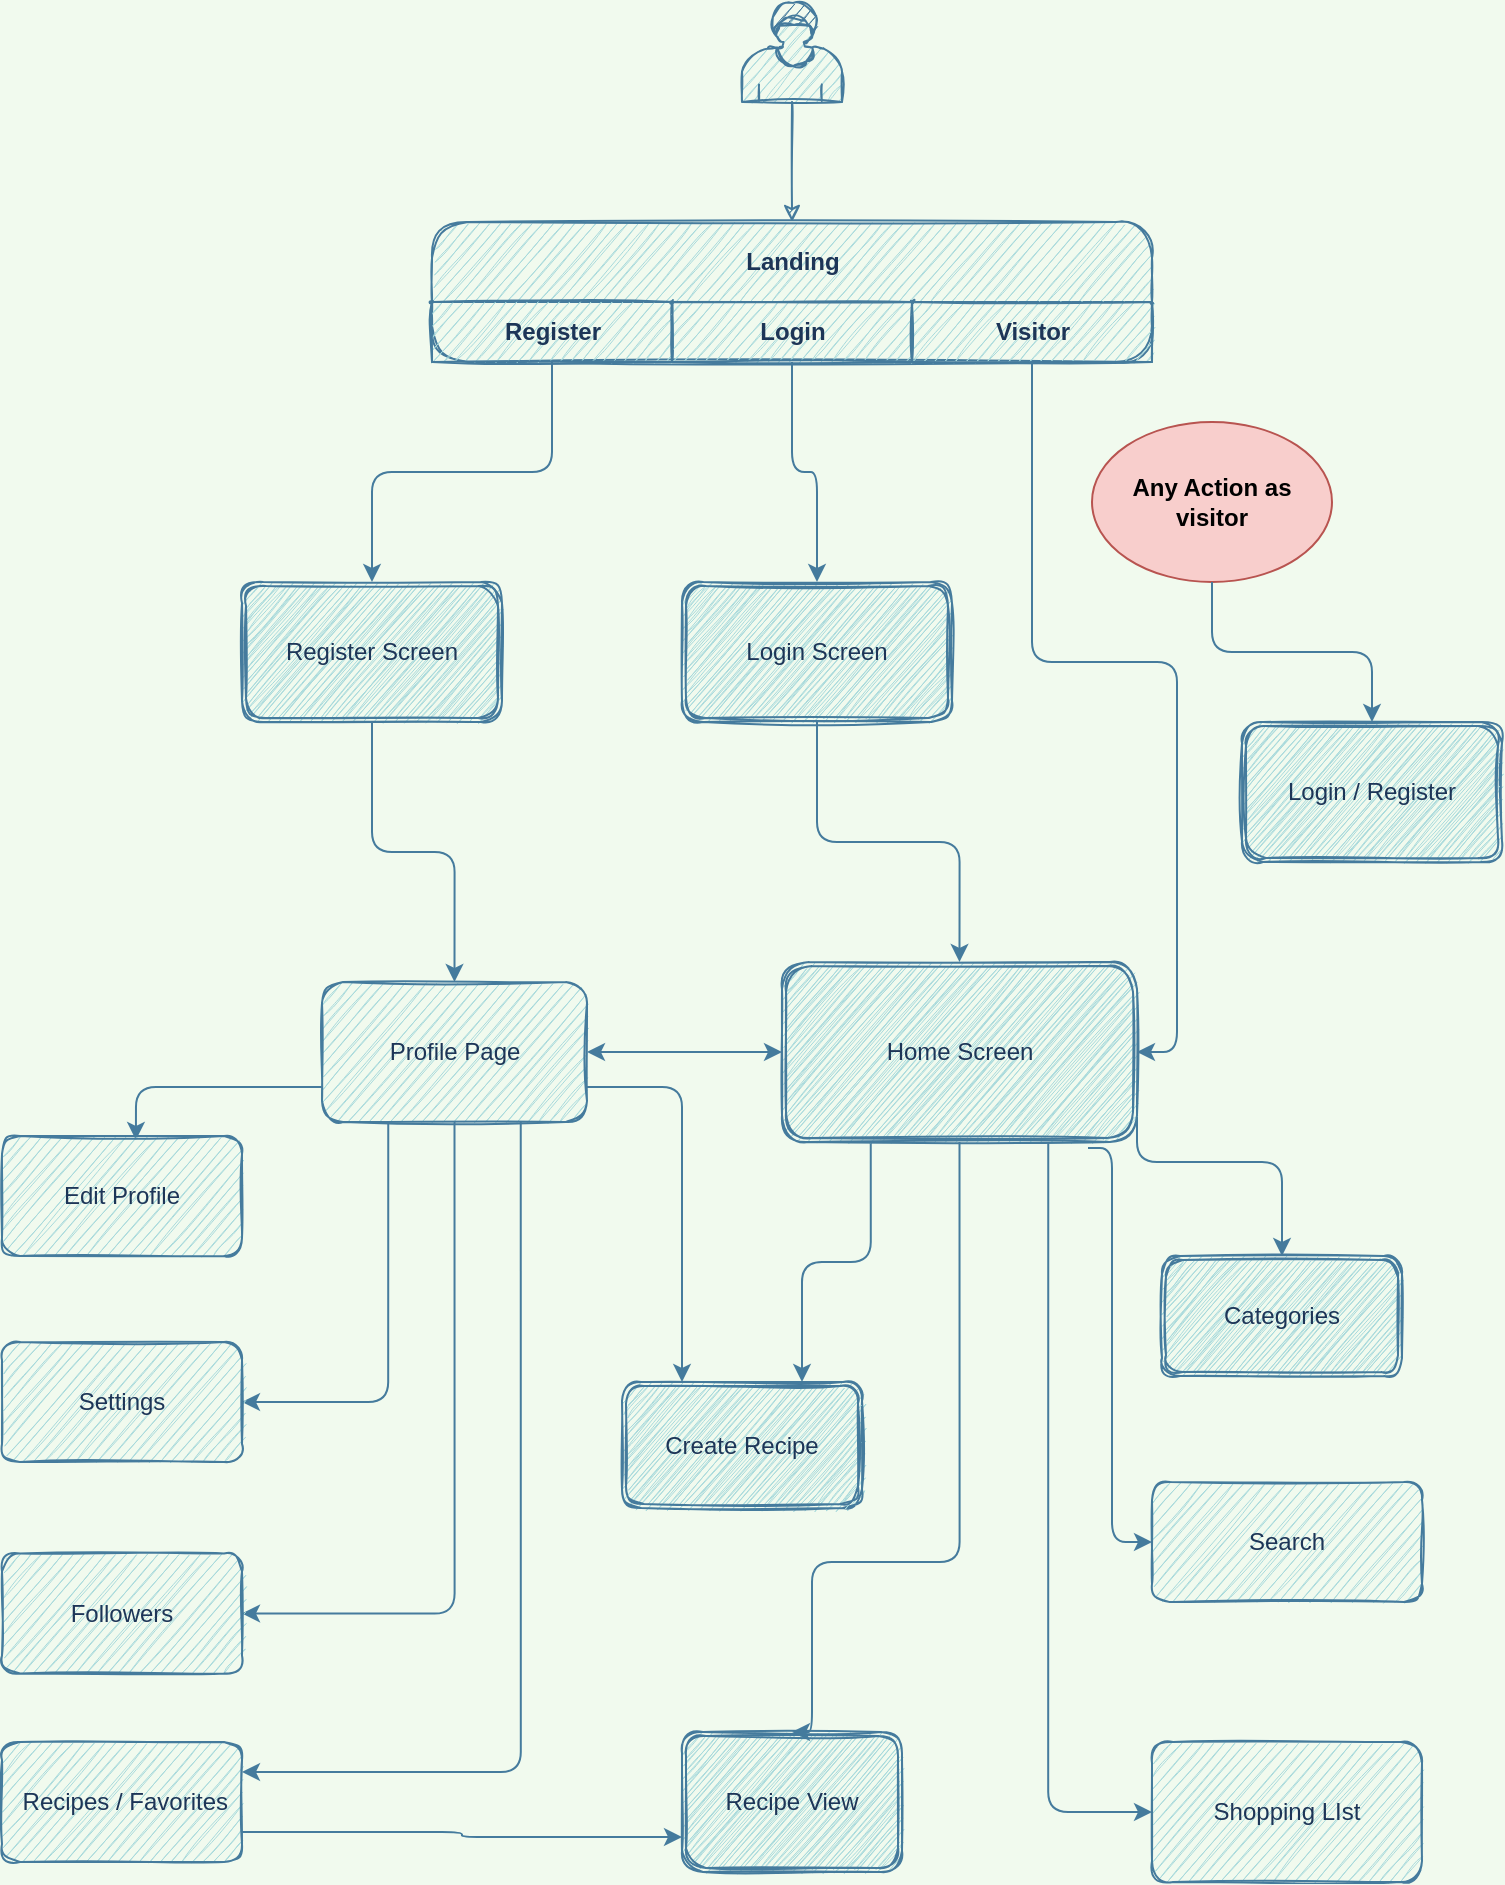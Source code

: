 <mxfile version="13.6.6" type="github">
  <diagram id="USz8J7I-ht4zd4dBjLy9" name="Page-1">
    <mxGraphModel dx="1368" dy="894" grid="1" gridSize="10" guides="1" tooltips="1" connect="1" arrows="1" fold="1" page="1" pageScale="1" pageWidth="827" pageHeight="1169" background="#F1FAEE" math="0" shadow="0">
      <root>
        <mxCell id="0" />
        <mxCell id="1" parent="0" />
        <mxCell id="DGq0Une7e1OvOupMApqY-91" value="" style="ellipse;whiteSpace=wrap;html=1;rounded=0;sketch=0;strokeColor=#b85450;fillColor=#f8cecc;" vertex="1" parent="1">
          <mxGeometry x="585" y="250" width="120" height="80" as="geometry" />
        </mxCell>
        <mxCell id="aRtYZ-7rfq8yZjBKaXHR-48" style="edgeStyle=orthogonalEdgeStyle;orthogonalLoop=1;jettySize=auto;html=1;sketch=1;labelBackgroundColor=#F1FAEE;strokeColor=#457B9D;fontColor=#1D3557;curved=1;" parent="1" source="aRtYZ-7rfq8yZjBKaXHR-42" target="aRtYZ-7rfq8yZjBKaXHR-43" edge="1">
          <mxGeometry relative="1" as="geometry" />
        </mxCell>
        <mxCell id="aRtYZ-7rfq8yZjBKaXHR-42" value="" style="shape=mxgraph.bpmn.user_task;html=1;outlineConnect=0;sketch=1;fillColor=#A8DADC;strokeColor=#457B9D;fontColor=#1D3557;rounded=1;" parent="1" vertex="1">
          <mxGeometry x="410" y="40" width="50" height="50" as="geometry" />
        </mxCell>
        <mxCell id="DGq0Une7e1OvOupMApqY-87" style="edgeStyle=orthogonalEdgeStyle;rounded=1;sketch=0;orthogonalLoop=1;jettySize=auto;html=1;exitX=0.5;exitY=1;exitDx=0;exitDy=0;entryX=0.5;entryY=0;entryDx=0;entryDy=0;strokeColor=#457B9D;fillColor=#A8DADC;fontColor=#1D3557;" edge="1" parent="1" source="aRtYZ-7rfq8yZjBKaXHR-54" target="DGq0Une7e1OvOupMApqY-56">
          <mxGeometry relative="1" as="geometry" />
        </mxCell>
        <mxCell id="aRtYZ-7rfq8yZjBKaXHR-54" value="Login Screen" style="shape=ext;double=1;whiteSpace=wrap;html=1;sketch=1;fillColor=#A8DADC;strokeColor=#457B9D;fontColor=#1D3557;rounded=1;" parent="1" vertex="1">
          <mxGeometry x="380" y="330" width="135" height="70" as="geometry" />
        </mxCell>
        <mxCell id="DGq0Une7e1OvOupMApqY-78" style="edgeStyle=orthogonalEdgeStyle;rounded=1;sketch=0;orthogonalLoop=1;jettySize=auto;html=1;entryX=0.5;entryY=0;entryDx=0;entryDy=0;strokeColor=#457B9D;fillColor=#A8DADC;fontColor=#1D3557;" edge="1" parent="1" source="aRtYZ-7rfq8yZjBKaXHR-55" target="DGq0Une7e1OvOupMApqY-7">
          <mxGeometry relative="1" as="geometry" />
        </mxCell>
        <mxCell id="aRtYZ-7rfq8yZjBKaXHR-55" value="Register Screen" style="shape=ext;double=1;whiteSpace=wrap;html=1;sketch=1;fillColor=#A8DADC;strokeColor=#457B9D;fontColor=#1D3557;rounded=1;" parent="1" vertex="1">
          <mxGeometry x="160" y="330" width="130" height="70" as="geometry" />
        </mxCell>
        <mxCell id="DGq0Une7e1OvOupMApqY-80" style="edgeStyle=orthogonalEdgeStyle;rounded=1;sketch=0;orthogonalLoop=1;jettySize=auto;html=1;exitX=0;exitY=0.75;exitDx=0;exitDy=0;entryX=0.558;entryY=0.033;entryDx=0;entryDy=0;entryPerimeter=0;strokeColor=#457B9D;fillColor=#A8DADC;fontColor=#1D3557;" edge="1" parent="1" source="DGq0Une7e1OvOupMApqY-7" target="DGq0Une7e1OvOupMApqY-22">
          <mxGeometry relative="1" as="geometry" />
        </mxCell>
        <mxCell id="DGq0Une7e1OvOupMApqY-81" style="edgeStyle=orthogonalEdgeStyle;rounded=1;sketch=0;orthogonalLoop=1;jettySize=auto;html=1;exitX=0.25;exitY=1;exitDx=0;exitDy=0;entryX=1;entryY=0.5;entryDx=0;entryDy=0;strokeColor=#457B9D;fillColor=#A8DADC;fontColor=#1D3557;" edge="1" parent="1" source="DGq0Une7e1OvOupMApqY-7" target="DGq0Une7e1OvOupMApqY-26">
          <mxGeometry relative="1" as="geometry" />
        </mxCell>
        <mxCell id="DGq0Une7e1OvOupMApqY-82" style="edgeStyle=orthogonalEdgeStyle;rounded=1;sketch=0;orthogonalLoop=1;jettySize=auto;html=1;exitX=0.5;exitY=1;exitDx=0;exitDy=0;entryX=1;entryY=0.5;entryDx=0;entryDy=0;strokeColor=#457B9D;fillColor=#A8DADC;fontColor=#1D3557;" edge="1" parent="1" source="DGq0Une7e1OvOupMApqY-7" target="DGq0Une7e1OvOupMApqY-16">
          <mxGeometry relative="1" as="geometry" />
        </mxCell>
        <mxCell id="DGq0Une7e1OvOupMApqY-83" style="edgeStyle=orthogonalEdgeStyle;rounded=1;sketch=0;orthogonalLoop=1;jettySize=auto;html=1;exitX=0.75;exitY=1;exitDx=0;exitDy=0;entryX=1;entryY=0.25;entryDx=0;entryDy=0;strokeColor=#457B9D;fillColor=#A8DADC;fontColor=#1D3557;" edge="1" parent="1" source="DGq0Une7e1OvOupMApqY-7" target="DGq0Une7e1OvOupMApqY-14">
          <mxGeometry relative="1" as="geometry" />
        </mxCell>
        <mxCell id="DGq0Une7e1OvOupMApqY-94" style="edgeStyle=orthogonalEdgeStyle;rounded=1;sketch=0;orthogonalLoop=1;jettySize=auto;html=1;exitX=1;exitY=0.75;exitDx=0;exitDy=0;entryX=0.25;entryY=0;entryDx=0;entryDy=0;strokeColor=#457B9D;fillColor=#A8DADC;fontColor=#1D3557;" edge="1" parent="1" source="DGq0Une7e1OvOupMApqY-7" target="DGq0Une7e1OvOupMApqY-61">
          <mxGeometry relative="1" as="geometry" />
        </mxCell>
        <mxCell id="DGq0Une7e1OvOupMApqY-7" value="Profile Page" style="whiteSpace=wrap;html=1;sketch=1;fillColor=#A8DADC;strokeColor=#457B9D;fontColor=#1D3557;rounded=1;" vertex="1" parent="1">
          <mxGeometry x="200" y="530" width="132.5" height="70" as="geometry" />
        </mxCell>
        <mxCell id="DGq0Une7e1OvOupMApqY-10" value="Search" style="whiteSpace=wrap;html=1;sketch=1;fillColor=#A8DADC;strokeColor=#457B9D;fontColor=#1D3557;rounded=1;" vertex="1" parent="1">
          <mxGeometry x="615" y="780" width="135" height="60" as="geometry" />
        </mxCell>
        <mxCell id="DGq0Une7e1OvOupMApqY-93" style="edgeStyle=orthogonalEdgeStyle;rounded=1;sketch=0;orthogonalLoop=1;jettySize=auto;html=1;exitX=1;exitY=0.75;exitDx=0;exitDy=0;entryX=0;entryY=0.75;entryDx=0;entryDy=0;strokeColor=#457B9D;fillColor=#A8DADC;fontColor=#1D3557;" edge="1" parent="1" source="DGq0Une7e1OvOupMApqY-14" target="DGq0Une7e1OvOupMApqY-33">
          <mxGeometry relative="1" as="geometry" />
        </mxCell>
        <mxCell id="DGq0Une7e1OvOupMApqY-14" value="&amp;nbsp;Recipes / Favorites" style="whiteSpace=wrap;html=1;sketch=1;fillColor=#A8DADC;strokeColor=#457B9D;fontColor=#1D3557;rounded=1;" vertex="1" parent="1">
          <mxGeometry x="40" y="910" width="120" height="60" as="geometry" />
        </mxCell>
        <mxCell id="DGq0Une7e1OvOupMApqY-16" value="Followers" style="whiteSpace=wrap;html=1;sketch=1;fillColor=#A8DADC;strokeColor=#457B9D;fontColor=#1D3557;rounded=1;" vertex="1" parent="1">
          <mxGeometry x="40" y="815.75" width="120" height="60" as="geometry" />
        </mxCell>
        <mxCell id="DGq0Une7e1OvOupMApqY-22" value="Edit Profile" style="whiteSpace=wrap;html=1;sketch=1;fillColor=#A8DADC;strokeColor=#457B9D;fontColor=#1D3557;rounded=1;" vertex="1" parent="1">
          <mxGeometry x="40" y="607" width="120" height="60" as="geometry" />
        </mxCell>
        <mxCell id="DGq0Une7e1OvOupMApqY-26" value="Settings" style="whiteSpace=wrap;html=1;sketch=1;fillColor=#A8DADC;strokeColor=#457B9D;fontColor=#1D3557;rounded=1;" vertex="1" parent="1">
          <mxGeometry x="40" y="710" width="120" height="60" as="geometry" />
        </mxCell>
        <mxCell id="DGq0Une7e1OvOupMApqY-28" value="Categories" style="shape=ext;double=1;whiteSpace=wrap;html=1;sketch=1;fillColor=#A8DADC;strokeColor=#457B9D;fontColor=#1D3557;rounded=1;" vertex="1" parent="1">
          <mxGeometry x="620" y="667" width="120" height="60" as="geometry" />
        </mxCell>
        <mxCell id="DGq0Une7e1OvOupMApqY-33" value="Recipe View" style="shape=ext;double=1;whiteSpace=wrap;html=1;sketch=1;fillColor=#A8DADC;strokeColor=#457B9D;fontColor=#1D3557;rounded=1;" vertex="1" parent="1">
          <mxGeometry x="380" y="905" width="110" height="70" as="geometry" />
        </mxCell>
        <mxCell id="DGq0Une7e1OvOupMApqY-95" style="edgeStyle=orthogonalEdgeStyle;rounded=1;sketch=0;orthogonalLoop=1;jettySize=auto;html=1;exitX=0.25;exitY=1;exitDx=0;exitDy=0;entryX=0.75;entryY=0;entryDx=0;entryDy=0;strokeColor=#457B9D;fillColor=#A8DADC;fontColor=#1D3557;" edge="1" parent="1" source="DGq0Une7e1OvOupMApqY-56" target="DGq0Une7e1OvOupMApqY-61">
          <mxGeometry relative="1" as="geometry" />
        </mxCell>
        <mxCell id="DGq0Une7e1OvOupMApqY-96" style="edgeStyle=orthogonalEdgeStyle;rounded=1;sketch=0;orthogonalLoop=1;jettySize=auto;html=1;exitX=0.5;exitY=1;exitDx=0;exitDy=0;entryX=0.5;entryY=0;entryDx=0;entryDy=0;strokeColor=#457B9D;fillColor=#A8DADC;fontColor=#1D3557;" edge="1" parent="1" source="DGq0Une7e1OvOupMApqY-56" target="DGq0Une7e1OvOupMApqY-33">
          <mxGeometry relative="1" as="geometry">
            <Array as="points">
              <mxPoint x="519" y="820" />
              <mxPoint x="445" y="820" />
            </Array>
          </mxGeometry>
        </mxCell>
        <mxCell id="DGq0Une7e1OvOupMApqY-97" style="edgeStyle=orthogonalEdgeStyle;rounded=1;sketch=0;orthogonalLoop=1;jettySize=auto;html=1;exitX=1;exitY=0.75;exitDx=0;exitDy=0;entryX=0.5;entryY=0;entryDx=0;entryDy=0;strokeColor=#457B9D;fillColor=#A8DADC;fontColor=#1D3557;" edge="1" parent="1" source="DGq0Une7e1OvOupMApqY-56" target="DGq0Une7e1OvOupMApqY-28">
          <mxGeometry relative="1" as="geometry">
            <Array as="points">
              <mxPoint x="608" y="620" />
              <mxPoint x="680" y="620" />
            </Array>
          </mxGeometry>
        </mxCell>
        <mxCell id="DGq0Une7e1OvOupMApqY-98" style="edgeStyle=orthogonalEdgeStyle;rounded=1;sketch=0;orthogonalLoop=1;jettySize=auto;html=1;exitX=0.75;exitY=1;exitDx=0;exitDy=0;entryX=0;entryY=0.5;entryDx=0;entryDy=0;strokeColor=#457B9D;fillColor=#A8DADC;fontColor=#1D3557;" edge="1" parent="1" source="DGq0Une7e1OvOupMApqY-56" target="DGq0Une7e1OvOupMApqY-84">
          <mxGeometry relative="1" as="geometry" />
        </mxCell>
        <mxCell id="DGq0Une7e1OvOupMApqY-99" style="edgeStyle=orthogonalEdgeStyle;rounded=1;sketch=0;orthogonalLoop=1;jettySize=auto;html=1;exitX=0.862;exitY=1.033;exitDx=0;exitDy=0;entryX=0;entryY=0.5;entryDx=0;entryDy=0;strokeColor=#457B9D;fillColor=#A8DADC;fontColor=#1D3557;exitPerimeter=0;" edge="1" parent="1" source="DGq0Une7e1OvOupMApqY-56" target="DGq0Une7e1OvOupMApqY-10">
          <mxGeometry relative="1" as="geometry">
            <Array as="points">
              <mxPoint x="595" y="613" />
              <mxPoint x="595" y="810" />
            </Array>
          </mxGeometry>
        </mxCell>
        <mxCell id="DGq0Une7e1OvOupMApqY-56" value="Home Screen" style="shape=ext;double=1;whiteSpace=wrap;html=1;sketch=1;fillColor=#A8DADC;strokeColor=#457B9D;fontColor=#1D3557;rounded=1;" vertex="1" parent="1">
          <mxGeometry x="430" y="520" width="177.5" height="90" as="geometry" />
        </mxCell>
        <mxCell id="DGq0Une7e1OvOupMApqY-61" value="Create Recipe" style="shape=ext;double=1;whiteSpace=wrap;html=1;sketch=1;fillColor=#A8DADC;strokeColor=#457B9D;fontColor=#1D3557;rounded=1;" vertex="1" parent="1">
          <mxGeometry x="350" y="730" width="120" height="63" as="geometry" />
        </mxCell>
        <mxCell id="DGq0Une7e1OvOupMApqY-68" value="Login / Register" style="shape=ext;double=1;whiteSpace=wrap;html=1;sketch=1;fillColor=#A8DADC;strokeColor=#457B9D;fontColor=#1D3557;rounded=1;" vertex="1" parent="1">
          <mxGeometry x="660" y="400" width="130" height="70" as="geometry" />
        </mxCell>
        <mxCell id="DGq0Une7e1OvOupMApqY-89" style="edgeStyle=orthogonalEdgeStyle;rounded=1;sketch=0;orthogonalLoop=1;jettySize=auto;html=1;exitX=0.5;exitY=1;exitDx=0;exitDy=0;entryX=0.5;entryY=0;entryDx=0;entryDy=0;strokeColor=#457B9D;fillColor=#A8DADC;fontColor=#1D3557;" edge="1" parent="1" source="DGq0Une7e1OvOupMApqY-91" target="DGq0Une7e1OvOupMApqY-68">
          <mxGeometry relative="1" as="geometry" />
        </mxCell>
        <mxCell id="DGq0Une7e1OvOupMApqY-70" value="Any Action as visitor" style="text;html=1;fillColor=#f8cecc;align=center;verticalAlign=middle;whiteSpace=wrap;rounded=0;sketch=0;rotation=0;fontStyle=1" vertex="1" parent="1">
          <mxGeometry x="600" y="270" width="90" height="40" as="geometry" />
        </mxCell>
        <mxCell id="DGq0Une7e1OvOupMApqY-77" style="edgeStyle=orthogonalEdgeStyle;rounded=1;sketch=0;orthogonalLoop=1;jettySize=auto;html=1;exitX=0.5;exitY=1;exitDx=0;exitDy=0;entryX=0.5;entryY=0;entryDx=0;entryDy=0;strokeColor=#457B9D;fillColor=#A8DADC;fontColor=#1D3557;" edge="1" parent="1" source="aRtYZ-7rfq8yZjBKaXHR-44" target="aRtYZ-7rfq8yZjBKaXHR-55">
          <mxGeometry relative="1" as="geometry" />
        </mxCell>
        <mxCell id="DGq0Une7e1OvOupMApqY-84" value="Shopping LIst" style="whiteSpace=wrap;html=1;sketch=1;fillColor=#A8DADC;strokeColor=#457B9D;fontColor=#1D3557;rounded=1;" vertex="1" parent="1">
          <mxGeometry x="615" y="910" width="135" height="70" as="geometry" />
        </mxCell>
        <mxCell id="DGq0Une7e1OvOupMApqY-85" value="" style="endArrow=classic;startArrow=classic;html=1;strokeColor=#457B9D;fillColor=#A8DADC;fontColor=#1D3557;entryX=0;entryY=0.5;entryDx=0;entryDy=0;exitX=1;exitY=0.5;exitDx=0;exitDy=0;" edge="1" parent="1" source="DGq0Une7e1OvOupMApqY-7" target="DGq0Une7e1OvOupMApqY-56">
          <mxGeometry width="50" height="50" relative="1" as="geometry">
            <mxPoint x="280" y="570" as="sourcePoint" />
            <mxPoint x="330" y="520" as="targetPoint" />
          </mxGeometry>
        </mxCell>
        <mxCell id="DGq0Une7e1OvOupMApqY-86" style="edgeStyle=orthogonalEdgeStyle;rounded=1;sketch=0;orthogonalLoop=1;jettySize=auto;html=1;exitX=0.5;exitY=1;exitDx=0;exitDy=0;entryX=0.5;entryY=0;entryDx=0;entryDy=0;strokeColor=#457B9D;fillColor=#A8DADC;fontColor=#1D3557;" edge="1" parent="1" source="aRtYZ-7rfq8yZjBKaXHR-45" target="aRtYZ-7rfq8yZjBKaXHR-54">
          <mxGeometry relative="1" as="geometry" />
        </mxCell>
        <mxCell id="DGq0Une7e1OvOupMApqY-88" style="edgeStyle=orthogonalEdgeStyle;rounded=1;sketch=0;orthogonalLoop=1;jettySize=auto;html=1;exitX=0.5;exitY=1;exitDx=0;exitDy=0;entryX=1;entryY=0.5;entryDx=0;entryDy=0;strokeColor=#457B9D;fillColor=#A8DADC;fontColor=#1D3557;" edge="1" parent="1" source="aRtYZ-7rfq8yZjBKaXHR-46" target="DGq0Une7e1OvOupMApqY-56">
          <mxGeometry relative="1" as="geometry" />
        </mxCell>
        <mxCell id="aRtYZ-7rfq8yZjBKaXHR-43" value="Landing" style="swimlane;html=1;childLayout=stackLayout;resizeParent=1;resizeParentMax=0;startSize=40;sketch=1;fillColor=#A8DADC;strokeColor=#457B9D;fontColor=#1D3557;rounded=1;" parent="1" vertex="1">
          <mxGeometry x="255" y="150" width="360" height="70" as="geometry" />
        </mxCell>
        <mxCell id="aRtYZ-7rfq8yZjBKaXHR-44" value="Register" style="swimlane;html=1;startSize=30;sketch=1;fillColor=#A8DADC;strokeColor=#457B9D;fontColor=#1D3557;rounded=1;" parent="aRtYZ-7rfq8yZjBKaXHR-43" vertex="1">
          <mxGeometry y="40" width="120" height="30" as="geometry" />
        </mxCell>
        <mxCell id="aRtYZ-7rfq8yZjBKaXHR-45" value="Login" style="swimlane;html=1;startSize=30;sketch=1;fillColor=#A8DADC;strokeColor=#457B9D;fontColor=#1D3557;rounded=1;" parent="aRtYZ-7rfq8yZjBKaXHR-43" vertex="1">
          <mxGeometry x="120" y="40" width="120" height="30" as="geometry" />
        </mxCell>
        <mxCell id="aRtYZ-7rfq8yZjBKaXHR-46" value="Visitor" style="swimlane;html=1;startSize=30;sketch=1;fillColor=#A8DADC;strokeColor=#457B9D;fontColor=#1D3557;rounded=1;" parent="aRtYZ-7rfq8yZjBKaXHR-43" vertex="1">
          <mxGeometry x="240" y="40" width="120" height="30" as="geometry" />
        </mxCell>
      </root>
    </mxGraphModel>
  </diagram>
</mxfile>
